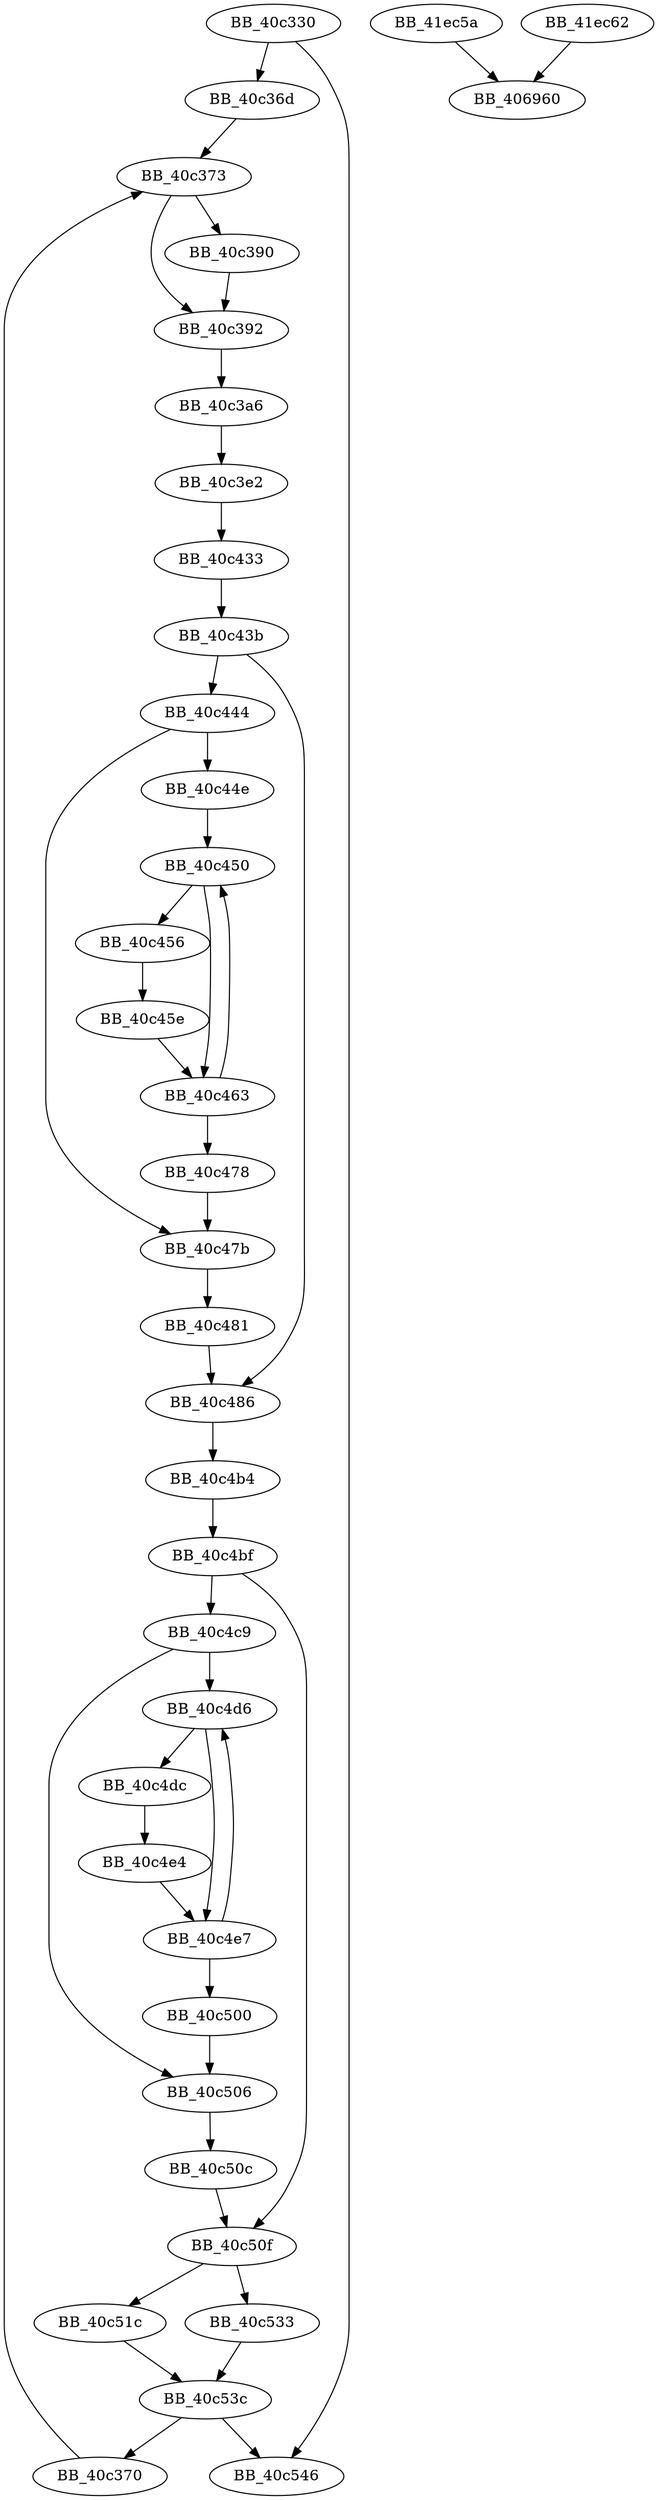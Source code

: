 DiGraph sub_40C330{
BB_40c330->BB_40c36d
BB_40c330->BB_40c546
BB_40c36d->BB_40c373
BB_40c370->BB_40c373
BB_40c373->BB_40c390
BB_40c373->BB_40c392
BB_40c390->BB_40c392
BB_40c392->BB_40c3a6
BB_40c3a6->BB_40c3e2
BB_40c3e2->BB_40c433
BB_40c433->BB_40c43b
BB_40c43b->BB_40c444
BB_40c43b->BB_40c486
BB_40c444->BB_40c44e
BB_40c444->BB_40c47b
BB_40c44e->BB_40c450
BB_40c450->BB_40c456
BB_40c450->BB_40c463
BB_40c456->BB_40c45e
BB_40c45e->BB_40c463
BB_40c463->BB_40c450
BB_40c463->BB_40c478
BB_40c478->BB_40c47b
BB_40c47b->BB_40c481
BB_40c481->BB_40c486
BB_40c486->BB_40c4b4
BB_40c4b4->BB_40c4bf
BB_40c4bf->BB_40c4c9
BB_40c4bf->BB_40c50f
BB_40c4c9->BB_40c4d6
BB_40c4c9->BB_40c506
BB_40c4d6->BB_40c4dc
BB_40c4d6->BB_40c4e7
BB_40c4dc->BB_40c4e4
BB_40c4e4->BB_40c4e7
BB_40c4e7->BB_40c4d6
BB_40c4e7->BB_40c500
BB_40c500->BB_40c506
BB_40c506->BB_40c50c
BB_40c50c->BB_40c50f
BB_40c50f->BB_40c51c
BB_40c50f->BB_40c533
BB_40c51c->BB_40c53c
BB_40c533->BB_40c53c
BB_40c53c->BB_40c370
BB_40c53c->BB_40c546
BB_41ec5a->BB_406960
BB_41ec62->BB_406960
}
